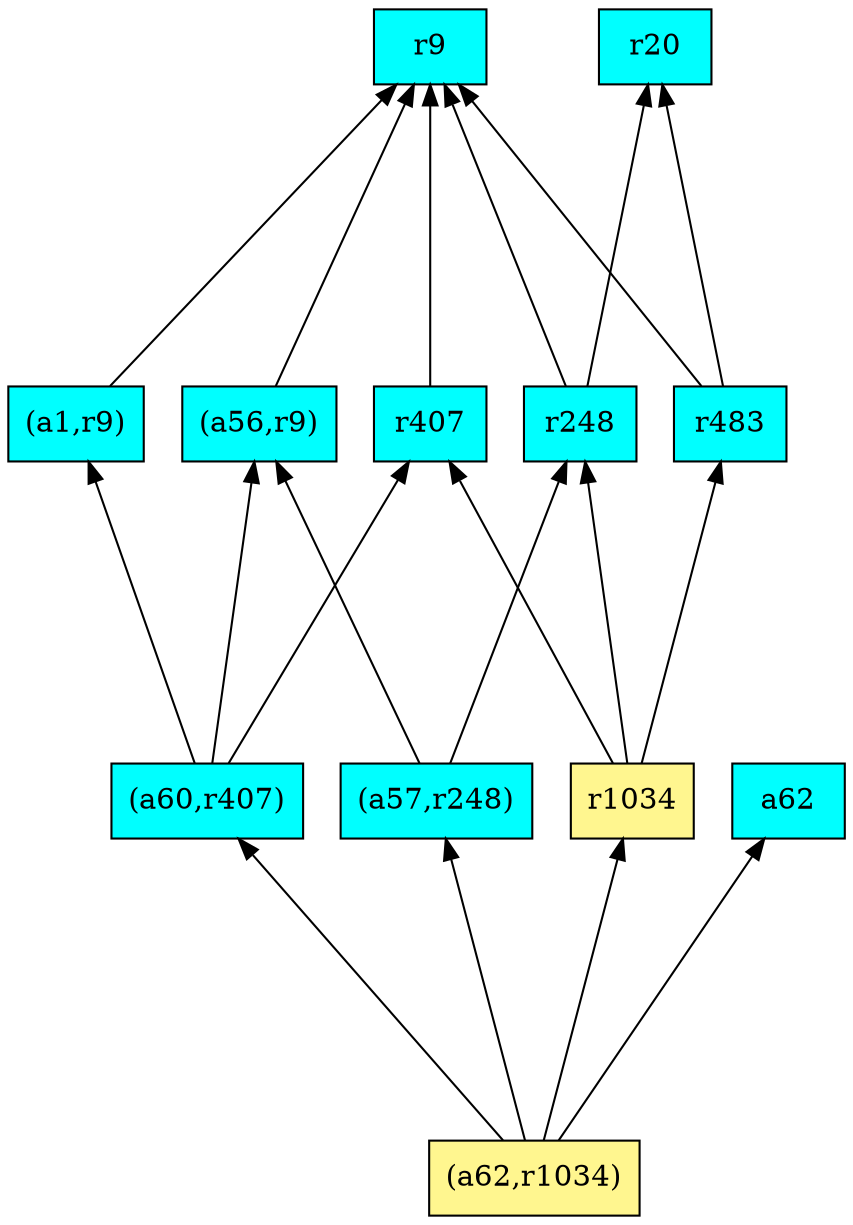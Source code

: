 digraph G {
rankdir=BT;ranksep="2.0";
"(a1,r9)" [shape=record,fillcolor=cyan,style=filled,label="{(a1,r9)}"];
"r248" [shape=record,fillcolor=cyan,style=filled,label="{r248}"];
"(a57,r248)" [shape=record,fillcolor=cyan,style=filled,label="{(a57,r248)}"];
"(a56,r9)" [shape=record,fillcolor=cyan,style=filled,label="{(a56,r9)}"];
"r483" [shape=record,fillcolor=cyan,style=filled,label="{r483}"];
"r20" [shape=record,fillcolor=cyan,style=filled,label="{r20}"];
"(a60,r407)" [shape=record,fillcolor=cyan,style=filled,label="{(a60,r407)}"];
"(a62,r1034)" [shape=record,fillcolor=khaki1,style=filled,label="{(a62,r1034)}"];
"r407" [shape=record,fillcolor=cyan,style=filled,label="{r407}"];
"r9" [shape=record,fillcolor=cyan,style=filled,label="{r9}"];
"a62" [shape=record,fillcolor=cyan,style=filled,label="{a62}"];
"r1034" [shape=record,fillcolor=khaki1,style=filled,label="{r1034}"];
"(a1,r9)" -> "r9"
"r248" -> "r9"
"r248" -> "r20"
"(a57,r248)" -> "(a56,r9)"
"(a57,r248)" -> "r248"
"(a56,r9)" -> "r9"
"r483" -> "r9"
"r483" -> "r20"
"(a60,r407)" -> "(a1,r9)"
"(a60,r407)" -> "(a56,r9)"
"(a60,r407)" -> "r407"
"(a62,r1034)" -> "(a57,r248)"
"(a62,r1034)" -> "(a60,r407)"
"(a62,r1034)" -> "a62"
"(a62,r1034)" -> "r1034"
"r407" -> "r9"
"r1034" -> "r248"
"r1034" -> "r483"
"r1034" -> "r407"
}